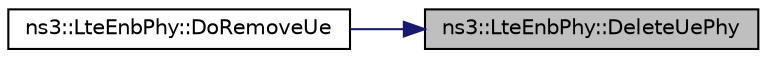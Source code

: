 digraph "ns3::LteEnbPhy::DeleteUePhy"
{
 // LATEX_PDF_SIZE
  edge [fontname="Helvetica",fontsize="10",labelfontname="Helvetica",labelfontsize="10"];
  node [fontname="Helvetica",fontsize="10",shape=record];
  rankdir="RL";
  Node1 [label="ns3::LteEnbPhy::DeleteUePhy",height=0.2,width=0.4,color="black", fillcolor="grey75", style="filled", fontcolor="black",tooltip="Remove the given RNTI from the list of attached UE m_ueAttached."];
  Node1 -> Node2 [dir="back",color="midnightblue",fontsize="10",style="solid",fontname="Helvetica"];
  Node2 [label="ns3::LteEnbPhy::DoRemoveUe",height=0.2,width=0.4,color="black", fillcolor="white", style="filled",URL="$classns3_1_1_lte_enb_phy.html#aa0913fd7e791f221ba5af1b42468f9b2",tooltip="Remove UE."];
}
